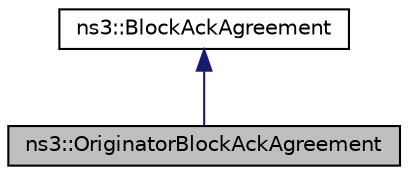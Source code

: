digraph "ns3::OriginatorBlockAckAgreement"
{
 // LATEX_PDF_SIZE
  edge [fontname="Helvetica",fontsize="10",labelfontname="Helvetica",labelfontsize="10"];
  node [fontname="Helvetica",fontsize="10",shape=record];
  Node1 [label="ns3::OriginatorBlockAckAgreement",height=0.2,width=0.4,color="black", fillcolor="grey75", style="filled", fontcolor="black",tooltip="Maintains the state and information about transmitted MPDUs with Ack Policy set to Block Ack for an o..."];
  Node2 -> Node1 [dir="back",color="midnightblue",fontsize="10",style="solid",fontname="Helvetica"];
  Node2 [label="ns3::BlockAckAgreement",height=0.2,width=0.4,color="black", fillcolor="white", style="filled",URL="$classns3_1_1_block_ack_agreement.html",tooltip="Maintains information for a block ack agreement."];
}
